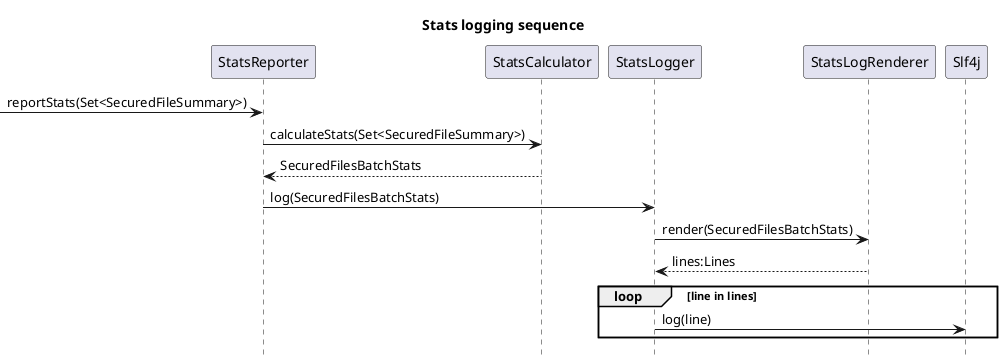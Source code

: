@startuml

title Stats logging sequence
hide footbox

participant StatsReporter
participant StatsCalculator
participant StatsLogger
participant StatsLogRenderer
participant Slf4j

[-> StatsReporter: reportStats(Set<SecuredFileSummary>)

StatsReporter -> StatsCalculator: calculateStats(Set<SecuredFileSummary>)
return SecuredFilesBatchStats

StatsReporter -> StatsLogger: log(SecuredFilesBatchStats)
StatsLogger -> StatsLogRenderer: render(SecuredFilesBatchStats)
return lines:Lines

loop line in lines
    StatsLogger -> Slf4j: log(line)
end

@enduml